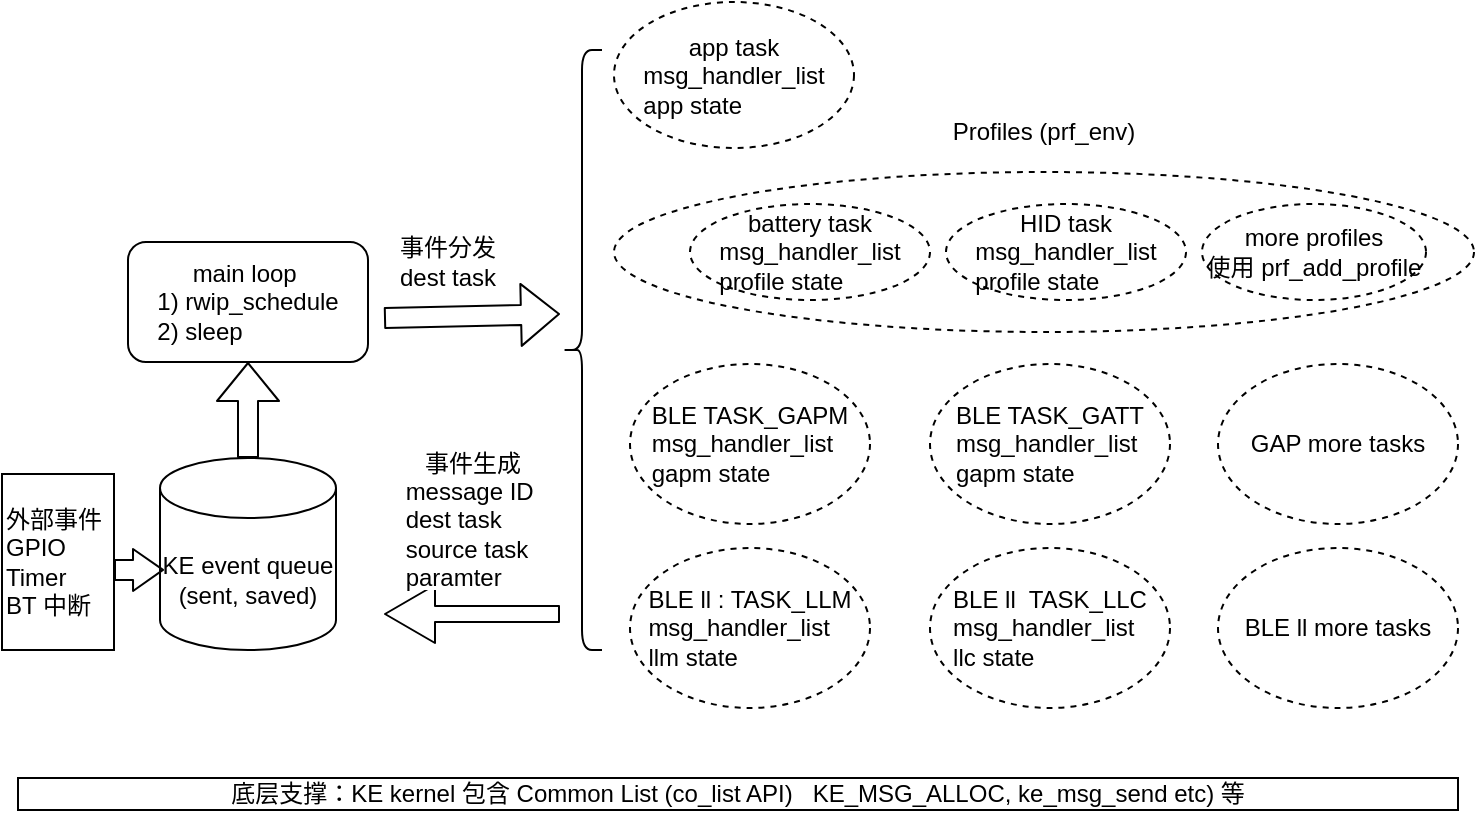 <mxfile version="13.9.9" type="device"><diagram id="y-hr0BFsHfM9S2M3OYwo" name="第 1 页"><mxGraphModel dx="1086" dy="806" grid="1" gridSize="8" guides="1" tooltips="1" connect="1" arrows="1" fold="1" page="1" pageScale="1" pageWidth="827" pageHeight="1169" math="0" shadow="0"><root><mxCell id="0"/><mxCell id="1" parent="0"/><mxCell id="9hcCaaKAKZLnKfSKk-ZG-1" value="KE event queue (sent, saved)" style="shape=cylinder3;whiteSpace=wrap;html=1;boundedLbl=1;backgroundOutline=1;size=15;" parent="1" vertex="1"><mxGeometry x="135" y="296" width="88" height="96" as="geometry"/></mxCell><mxCell id="9hcCaaKAKZLnKfSKk-ZG-2" value="main loop&amp;nbsp;&lt;br&gt;&lt;div style=&quot;text-align: left&quot;&gt;&lt;span&gt;1) rwip_schedule&lt;/span&gt;&lt;/div&gt;&lt;div style=&quot;text-align: left&quot;&gt;&lt;span&gt;2) sleep&lt;/span&gt;&lt;/div&gt;" style="rounded=1;whiteSpace=wrap;html=1;" parent="1" vertex="1"><mxGeometry x="119" y="188" width="120" height="60" as="geometry"/></mxCell><mxCell id="9hcCaaKAKZLnKfSKk-ZG-3" value="" style="shape=flexArrow;endArrow=classic;html=1;entryX=0.5;entryY=1;entryDx=0;entryDy=0;" parent="1" source="9hcCaaKAKZLnKfSKk-ZG-1" target="9hcCaaKAKZLnKfSKk-ZG-2" edge="1"><mxGeometry width="50" height="50" relative="1" as="geometry"><mxPoint x="151" y="298" as="sourcePoint"/><mxPoint x="167" y="256" as="targetPoint"/></mxGeometry></mxCell><mxCell id="9hcCaaKAKZLnKfSKk-ZG-4" value="" style="shape=flexArrow;endArrow=classic;html=1;" parent="1" edge="1"><mxGeometry width="50" height="50" relative="1" as="geometry"><mxPoint x="247" y="226" as="sourcePoint"/><mxPoint x="335" y="224" as="targetPoint"/></mxGeometry></mxCell><mxCell id="9hcCaaKAKZLnKfSKk-ZG-5" value="事件分发&lt;br&gt;dest task" style="rounded=0;whiteSpace=wrap;html=1;strokeColor=none;" parent="1" vertex="1"><mxGeometry x="247" y="184" width="64" height="28" as="geometry"/></mxCell><mxCell id="9hcCaaKAKZLnKfSKk-ZG-6" value="BLE ll&amp;nbsp; TASK_LLC&lt;div style=&quot;text-align: left&quot;&gt;&lt;span&gt;msg_handler_list&lt;/span&gt;&lt;/div&gt;&lt;div style=&quot;text-align: left&quot;&gt;&lt;span&gt;llc state&lt;/span&gt;&lt;/div&gt;" style="ellipse;whiteSpace=wrap;html=1;dashed=1;" parent="1" vertex="1"><mxGeometry x="520" y="341" width="120" height="80" as="geometry"/></mxCell><mxCell id="9hcCaaKAKZLnKfSKk-ZG-7" value="app task&lt;br&gt;&lt;div style=&quot;text-align: left&quot;&gt;&lt;span&gt;msg_handler_list&lt;/span&gt;&lt;/div&gt;&lt;div style=&quot;text-align: left&quot;&gt;&lt;span&gt;app state&lt;/span&gt;&lt;/div&gt;" style="ellipse;whiteSpace=wrap;html=1;dashed=1;" parent="1" vertex="1"><mxGeometry x="362" y="68" width="120" height="73" as="geometry"/></mxCell><mxCell id="9hcCaaKAKZLnKfSKk-ZG-8" value="BLE TASK_GAPM&lt;br&gt;&lt;div style=&quot;text-align: left&quot;&gt;&lt;span&gt;msg_handler_list&lt;/span&gt;&lt;/div&gt;&lt;div style=&quot;text-align: left&quot;&gt;&lt;span&gt;gapm state&lt;/span&gt;&lt;/div&gt;" style="ellipse;whiteSpace=wrap;html=1;dashed=1;" parent="1" vertex="1"><mxGeometry x="370" y="249" width="120" height="80" as="geometry"/></mxCell><mxCell id="9hcCaaKAKZLnKfSKk-ZG-9" value="BLE ll : TASK_LLM&lt;div style=&quot;text-align: left&quot;&gt;&lt;span&gt;msg_handler_list&lt;/span&gt;&lt;/div&gt;&lt;div style=&quot;text-align: left&quot;&gt;&lt;span&gt;llm state&lt;/span&gt;&lt;/div&gt;" style="ellipse;whiteSpace=wrap;html=1;dashed=1;" parent="1" vertex="1"><mxGeometry x="370" y="341" width="120" height="80" as="geometry"/></mxCell><mxCell id="9hcCaaKAKZLnKfSKk-ZG-10" value="BLE TASK_GATT&lt;br&gt;&lt;div style=&quot;text-align: left&quot;&gt;&lt;span&gt;msg_handler_list&lt;/span&gt;&lt;/div&gt;&lt;div style=&quot;text-align: left&quot;&gt;&lt;span&gt;gapm state&lt;/span&gt;&lt;/div&gt;" style="ellipse;whiteSpace=wrap;html=1;dashed=1;" parent="1" vertex="1"><mxGeometry x="520" y="249" width="120" height="80" as="geometry"/></mxCell><mxCell id="9hcCaaKAKZLnKfSKk-ZG-11" value="BLE ll more tasks" style="ellipse;whiteSpace=wrap;html=1;dashed=1;" parent="1" vertex="1"><mxGeometry x="664" y="341" width="120" height="80" as="geometry"/></mxCell><mxCell id="9hcCaaKAKZLnKfSKk-ZG-12" value="GAP more tasks" style="ellipse;whiteSpace=wrap;html=1;dashed=1;" parent="1" vertex="1"><mxGeometry x="664" y="249" width="120" height="80" as="geometry"/></mxCell><mxCell id="9hcCaaKAKZLnKfSKk-ZG-13" value="" style="ellipse;whiteSpace=wrap;html=1;dashed=1;" parent="1" vertex="1"><mxGeometry x="362" y="153" width="430" height="80" as="geometry"/></mxCell><mxCell id="9hcCaaKAKZLnKfSKk-ZG-14" value="&lt;span&gt;Profiles (prf_env)&lt;/span&gt;" style="rounded=0;whiteSpace=wrap;html=1;dashed=1;strokeColor=none;" parent="1" vertex="1"><mxGeometry x="517" y="121" width="120" height="24" as="geometry"/></mxCell><mxCell id="9hcCaaKAKZLnKfSKk-ZG-16" value="battery task&lt;br&gt;&lt;div style=&quot;text-align: left&quot;&gt;&lt;span&gt;msg_handler_list&lt;/span&gt;&lt;/div&gt;&lt;span&gt;&lt;div style=&quot;text-align: left&quot;&gt;&lt;span&gt;profile state&lt;/span&gt;&lt;/div&gt;&lt;/span&gt;" style="ellipse;whiteSpace=wrap;html=1;dashed=1;strokeColor=#000000;" parent="1" vertex="1"><mxGeometry x="400" y="169" width="120" height="48" as="geometry"/></mxCell><mxCell id="9hcCaaKAKZLnKfSKk-ZG-17" value="HID task&lt;br&gt;&lt;div style=&quot;text-align: left&quot;&gt;&lt;span&gt;msg_handler_list&lt;/span&gt;&lt;/div&gt;&lt;span&gt;&lt;div style=&quot;text-align: left&quot;&gt;&lt;span&gt;profile state&lt;/span&gt;&lt;/div&gt;&lt;/span&gt;" style="ellipse;whiteSpace=wrap;html=1;dashed=1;strokeColor=#000000;" parent="1" vertex="1"><mxGeometry x="528" y="169" width="120" height="48" as="geometry"/></mxCell><mxCell id="9hcCaaKAKZLnKfSKk-ZG-18" value="more profiles&lt;br&gt;使用 prf_add_profile" style="ellipse;whiteSpace=wrap;html=1;dashed=1;strokeColor=#000000;" parent="1" vertex="1"><mxGeometry x="656" y="169" width="112" height="48" as="geometry"/></mxCell><mxCell id="9hcCaaKAKZLnKfSKk-ZG-19" value="" style="shape=flexArrow;endArrow=classic;html=1;width=8;endSize=8;" parent="1" edge="1"><mxGeometry width="50" height="50" relative="1" as="geometry"><mxPoint x="335" y="374" as="sourcePoint"/><mxPoint x="247" y="374" as="targetPoint"/></mxGeometry></mxCell><mxCell id="9hcCaaKAKZLnKfSKk-ZG-20" value="事件生成&lt;br&gt;&lt;div style=&quot;text-align: left&quot;&gt;message ID&amp;nbsp;&lt;/div&gt;&lt;div style=&quot;text-align: left&quot;&gt;dest task&lt;/div&gt;&lt;div style=&quot;text-align: left&quot;&gt;source task&lt;/div&gt;&lt;div style=&quot;text-align: left&quot;&gt;paramter&lt;/div&gt;" style="rounded=0;whiteSpace=wrap;html=1;strokeColor=none;" parent="1" vertex="1"><mxGeometry x="255" y="292" width="73" height="70" as="geometry"/></mxCell><mxCell id="9hcCaaKAKZLnKfSKk-ZG-21" value="底层支撑：KE kernel 包含 Common List (co_list API)&amp;nbsp; &amp;nbsp;KE_MSG_ALLOC,&amp;nbsp;ke_msg_send etc) 等" style="rounded=0;whiteSpace=wrap;html=1;strokeColor=#000000;" parent="1" vertex="1"><mxGeometry x="64" y="456" width="720" height="16" as="geometry"/></mxCell><mxCell id="9hcCaaKAKZLnKfSKk-ZG-24" value="" style="shape=curlyBracket;whiteSpace=wrap;html=1;rounded=1;strokeColor=#000000;" parent="1" vertex="1"><mxGeometry x="336" y="92" width="20" height="300" as="geometry"/></mxCell><mxCell id="9hcCaaKAKZLnKfSKk-ZG-31" value="外部事件 GPIO Timer &lt;br&gt;BT 中断" style="rounded=0;whiteSpace=wrap;html=1;strokeColor=#000000;align=left;" parent="1" vertex="1"><mxGeometry x="56" y="304" width="56" height="88" as="geometry"/></mxCell><mxCell id="9hcCaaKAKZLnKfSKk-ZG-33" value="" style="shape=flexArrow;endArrow=classic;html=1;entryX=0.023;entryY=0.583;entryDx=0;entryDy=0;entryPerimeter=0;endWidth=10;endSize=4.67;" parent="1" target="9hcCaaKAKZLnKfSKk-ZG-1" edge="1"><mxGeometry width="50" height="50" relative="1" as="geometry"><mxPoint x="112" y="352" as="sourcePoint"/><mxPoint x="162" y="302" as="targetPoint"/></mxGeometry></mxCell></root></mxGraphModel></diagram></mxfile>